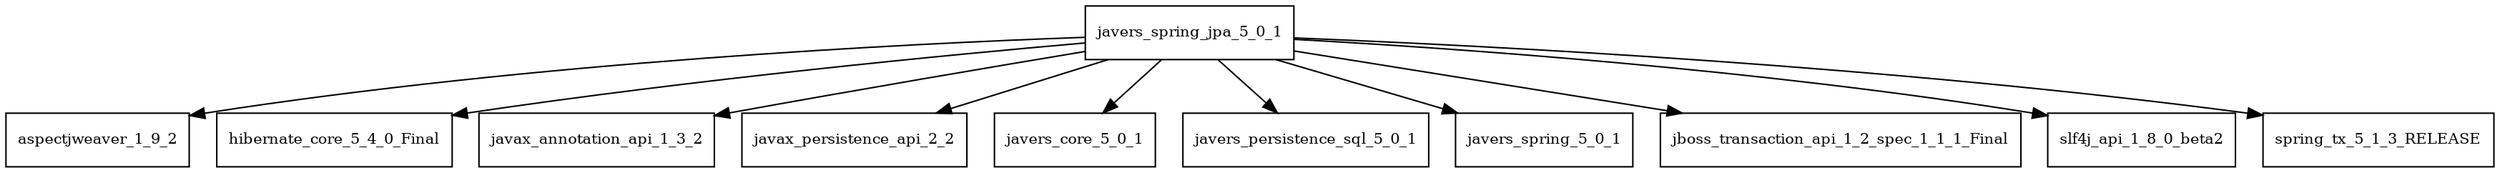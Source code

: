 digraph javers_spring_jpa_5_0_1_dependencies {
  node [shape = box, fontsize=10.0];
  javers_spring_jpa_5_0_1 -> aspectjweaver_1_9_2;
  javers_spring_jpa_5_0_1 -> hibernate_core_5_4_0_Final;
  javers_spring_jpa_5_0_1 -> javax_annotation_api_1_3_2;
  javers_spring_jpa_5_0_1 -> javax_persistence_api_2_2;
  javers_spring_jpa_5_0_1 -> javers_core_5_0_1;
  javers_spring_jpa_5_0_1 -> javers_persistence_sql_5_0_1;
  javers_spring_jpa_5_0_1 -> javers_spring_5_0_1;
  javers_spring_jpa_5_0_1 -> jboss_transaction_api_1_2_spec_1_1_1_Final;
  javers_spring_jpa_5_0_1 -> slf4j_api_1_8_0_beta2;
  javers_spring_jpa_5_0_1 -> spring_tx_5_1_3_RELEASE;
}
